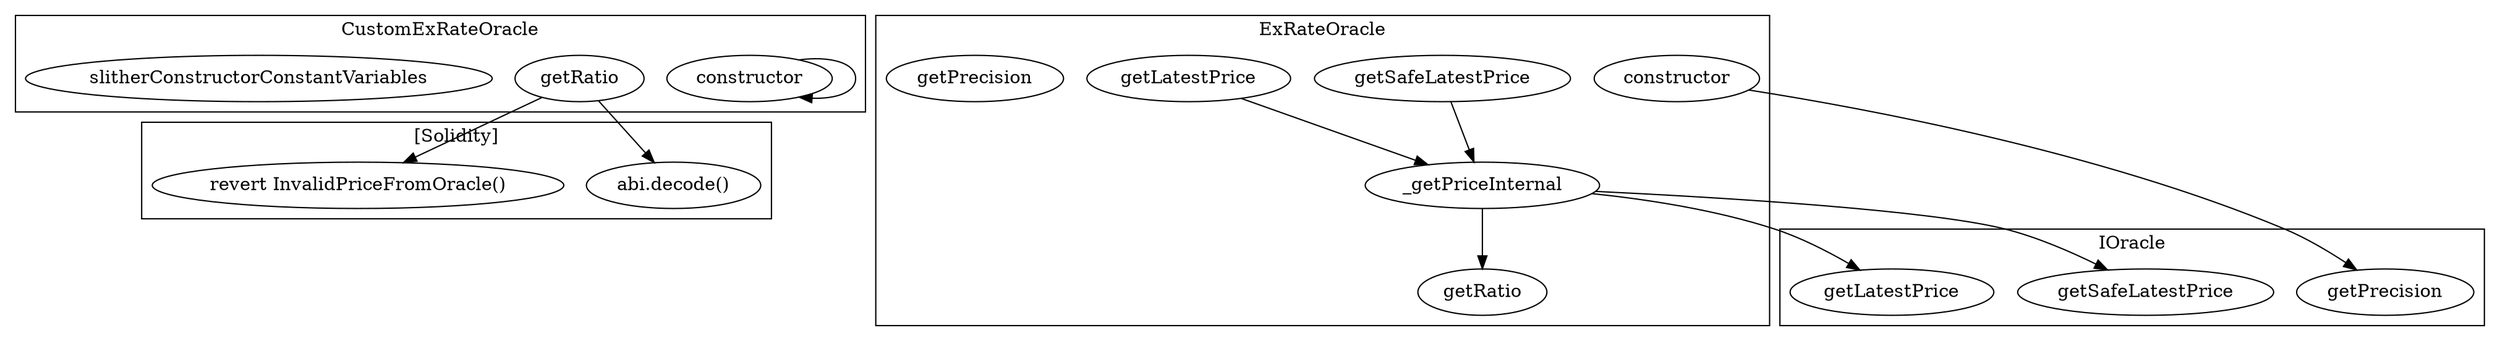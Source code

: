 strict digraph {
subgraph cluster_45424_CustomExRateOracle {
label = "CustomExRateOracle"
"45424_constructor" [label="constructor"]
"45424_getRatio" [label="getRatio"]
"45424_slitherConstructorConstantVariables" [label="slitherConstructorConstantVariables"]
"45424_constructor" -> "45424_constructor"
}subgraph cluster_37634_IOracle {
label = "IOracle"
"37634_getPrecision" [label="getPrecision"]
"37634_getSafeLatestPrice" [label="getSafeLatestPrice"]
"37634_getLatestPrice" [label="getLatestPrice"]
}subgraph cluster_45579_ExRateOracle {
label = "ExRateOracle"
"45579_getSafeLatestPrice" [label="getSafeLatestPrice"]
"45579_getRatio" [label="getRatio"]
"45579_constructor" [label="constructor"]
"45579_getLatestPrice" [label="getLatestPrice"]
"45579_getPrecision" [label="getPrecision"]
"45579__getPriceInternal" [label="_getPriceInternal"]
"45579_getLatestPrice" -> "45579__getPriceInternal"
"45579_getSafeLatestPrice" -> "45579__getPriceInternal"
"45579__getPriceInternal" -> "45579_getRatio"
}subgraph cluster_solidity {
label = "[Solidity]"
"abi.decode()" 
"revert InvalidPriceFromOracle()" 
"45424_getRatio" -> "abi.decode()"
"45424_getRatio" -> "revert InvalidPriceFromOracle()"
}"45579__getPriceInternal" -> "37634_getSafeLatestPrice"
"45579__getPriceInternal" -> "37634_getLatestPrice"
"45579_constructor" -> "37634_getPrecision"
}